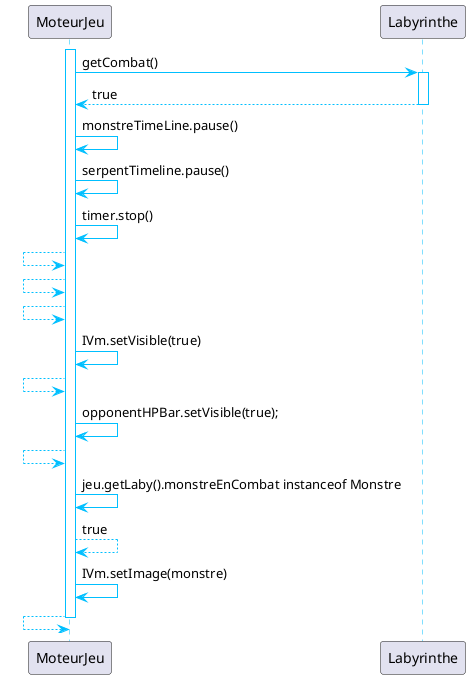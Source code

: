 @startuml

' Activation style
skinparam sequence {
    ArrowColor DeepSkyBlue
    ActorBorderColor DeepSkyBlue
    LifeLineBorderColor DeepSkyBlue
}

activate MoteurJeu
MoteurJeu -> Labyrinthe: getCombat()
activate Labyrinthe

Labyrinthe --> MoteurJeu: true
deactivate Labyrinthe
MoteurJeu -> MoteurJeu : monstreTimeLine.pause()
MoteurJeu -> MoteurJeu : serpentTimeline.pause()
MoteurJeu -> MoteurJeu : timer.stop()
MoteurJeu <-- MoteurJeu
MoteurJeu <-- MoteurJeu
MoteurJeu <-- MoteurJeu

MoteurJeu -> MoteurJeu : IVm.setVisible(true)
MoteurJeu <-- MoteurJeu
MoteurJeu -> MoteurJeu : opponentHPBar.setVisible(true);
MoteurJeu <-- MoteurJeu
MoteurJeu -> MoteurJeu : jeu.getLaby().monstreEnCombat instanceof Monstre
MoteurJeu --> MoteurJeu : true
MoteurJeu -> MoteurJeu :IVm.setImage(monstre)
MoteurJeu <-- MoteurJeu
deactivate MoteurJeu

@enduml
